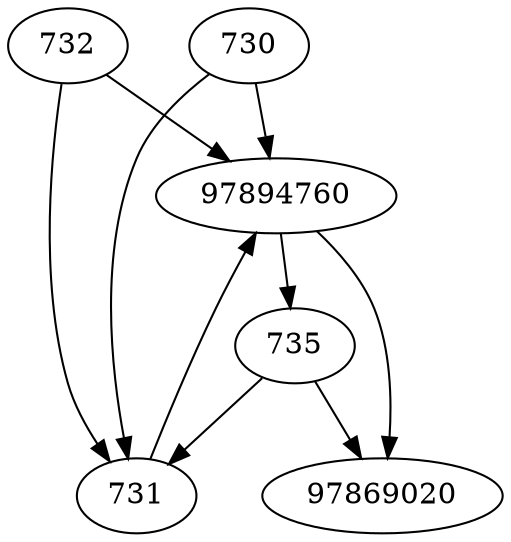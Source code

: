 strict digraph  {
97894760;
97869020;
730;
731;
732;
735;
97894760 -> 97869020;
97894760 -> 735;
730 -> 97894760;
730 -> 731;
731 -> 97894760;
732 -> 97894760;
732 -> 731;
735 -> 97869020;
735 -> 731;
}
